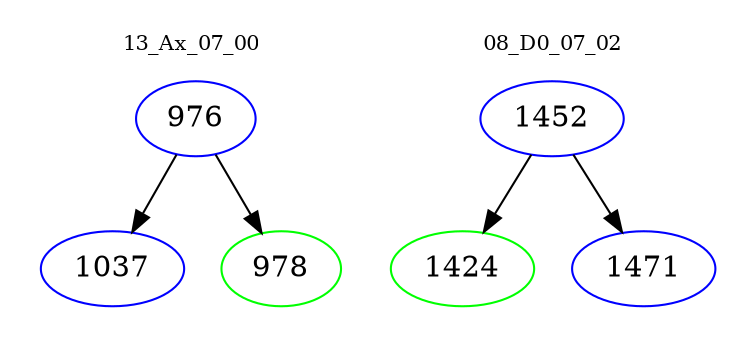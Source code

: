 digraph{
subgraph cluster_0 {
color = white
label = "13_Ax_07_00";
fontsize=10;
T0_976 [label="976", color="blue"]
T0_976 -> T0_1037 [color="black"]
T0_1037 [label="1037", color="blue"]
T0_976 -> T0_978 [color="black"]
T0_978 [label="978", color="green"]
}
subgraph cluster_1 {
color = white
label = "08_D0_07_02";
fontsize=10;
T1_1452 [label="1452", color="blue"]
T1_1452 -> T1_1424 [color="black"]
T1_1424 [label="1424", color="green"]
T1_1452 -> T1_1471 [color="black"]
T1_1471 [label="1471", color="blue"]
}
}
